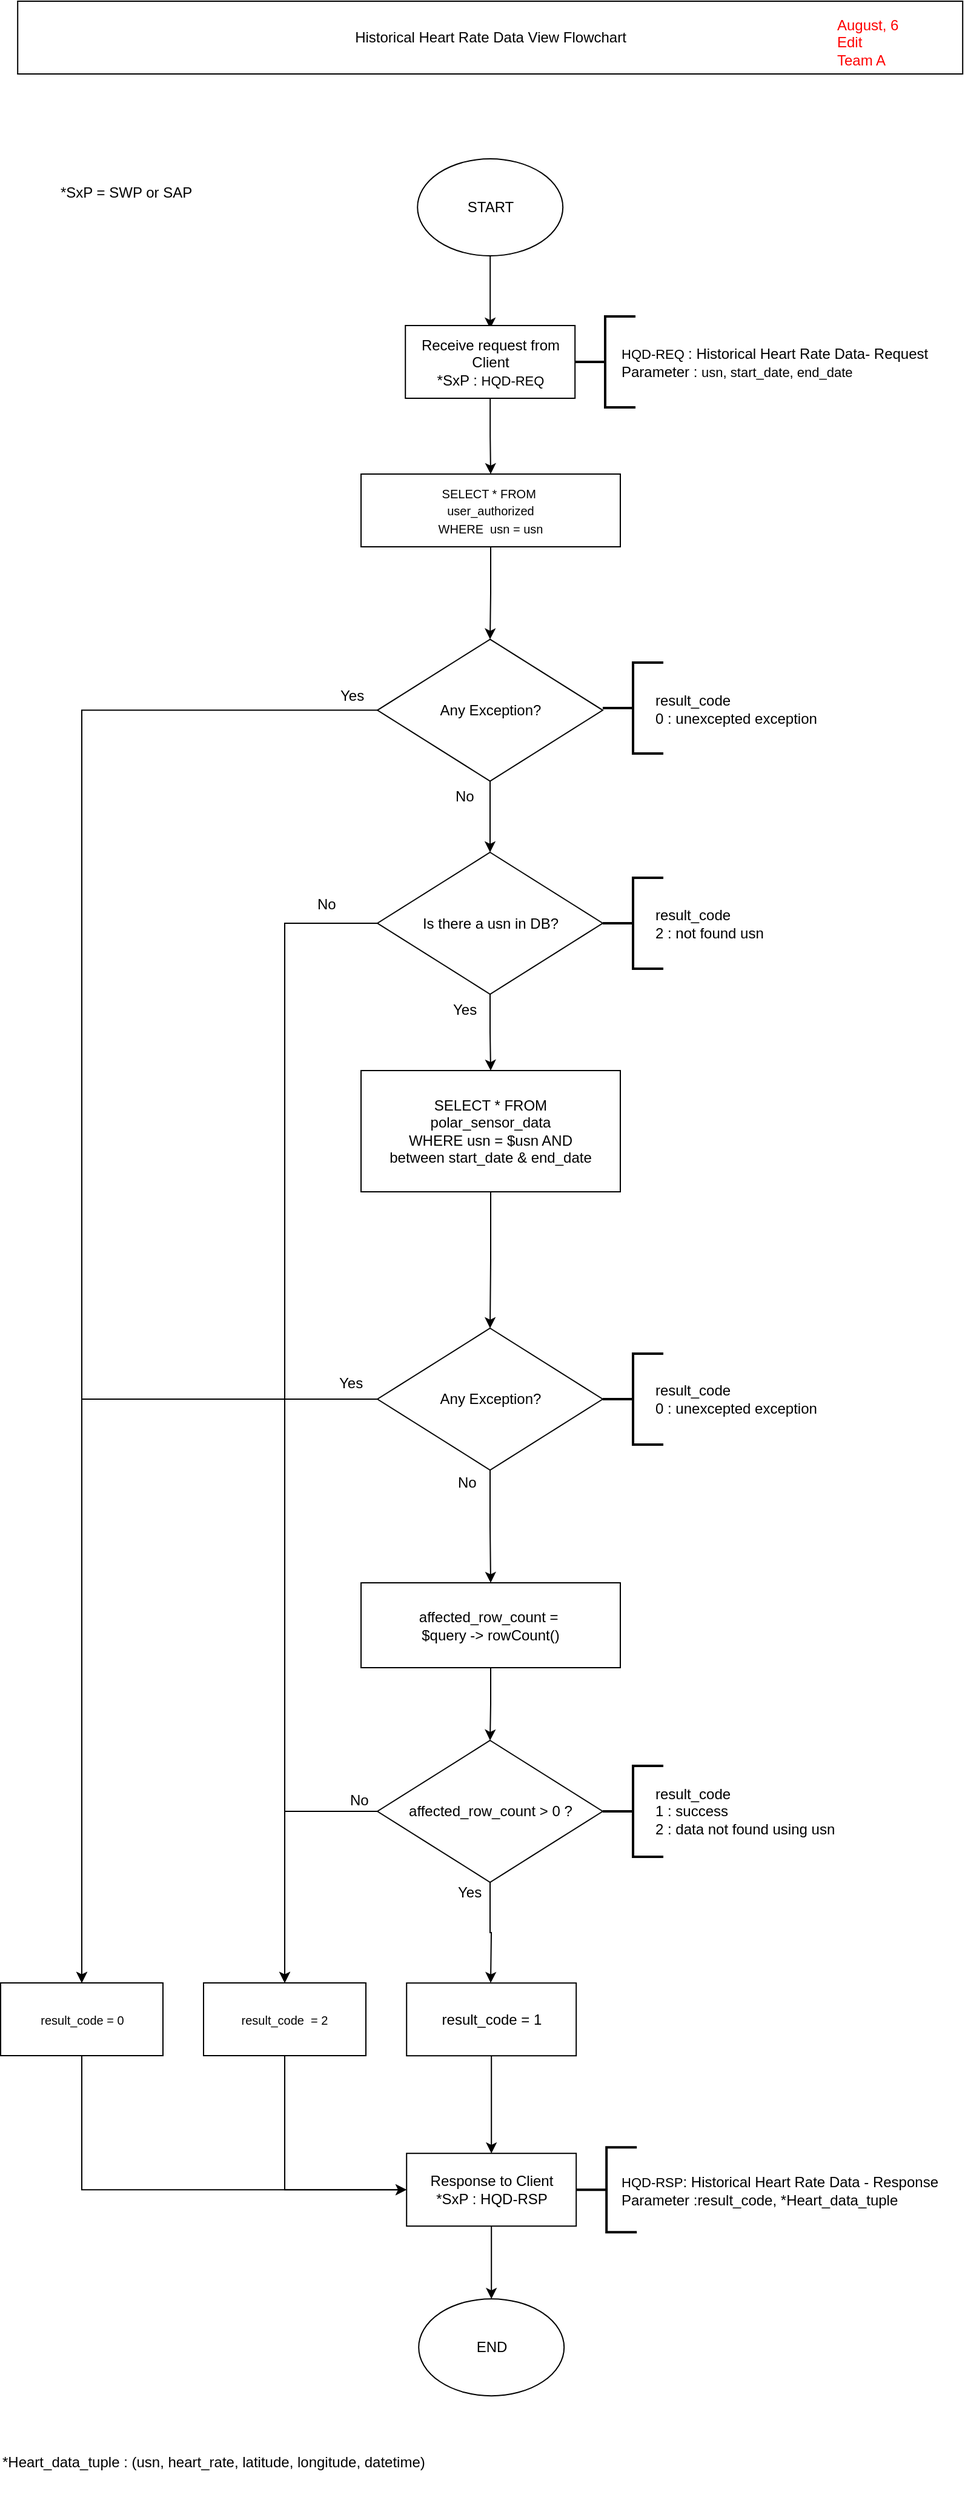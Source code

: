 <mxfile version="11.1.4" type="google"><diagram id="zWO1USeIkoEHi1RQW2_b" name="Page-1"><mxGraphModel dx="2128" dy="2782" grid="1" gridSize="10" guides="1" tooltips="1" connect="1" arrows="1" fold="1" page="1" pageScale="1" pageWidth="850" pageHeight="1100" math="0" shadow="0"><root><mxCell id="0"/><mxCell id="1" parent="0"/><mxCell id="-EA1MGTHtNFLVQtpYzEh-1" style="edgeStyle=orthogonalEdgeStyle;rounded=0;orthogonalLoop=1;jettySize=auto;html=1;" parent="1" source="-EA1MGTHtNFLVQtpYzEh-2" edge="1"><mxGeometry relative="1" as="geometry"><mxPoint x="-414.4" y="-890" as="targetPoint"/></mxGeometry></mxCell><mxCell id="-EA1MGTHtNFLVQtpYzEh-2" value="START" style="ellipse;whiteSpace=wrap;html=1;" parent="1" vertex="1"><mxGeometry x="-474.4" y="-1030" width="120" height="80" as="geometry"/></mxCell><mxCell id="-EA1MGTHtNFLVQtpYzEh-3" style="edgeStyle=orthogonalEdgeStyle;rounded=0;orthogonalLoop=1;jettySize=auto;html=1;entryX=0.5;entryY=0;entryDx=0;entryDy=0;" parent="1" source="-EA1MGTHtNFLVQtpYzEh-4" target="-EA1MGTHtNFLVQtpYzEh-15" edge="1"><mxGeometry relative="1" as="geometry"><mxPoint x="-414.4" y="-760" as="targetPoint"/></mxGeometry></mxCell><mxCell id="-EA1MGTHtNFLVQtpYzEh-4" value="Receive request from Client&lt;br&gt;*SxP :&amp;nbsp;&lt;span style=&quot;font-size: 11px&quot;&gt;HQD&lt;/span&gt;&lt;span style=&quot;font-size: 11px&quot;&gt;-REQ&lt;/span&gt;" style="rounded=0;whiteSpace=wrap;html=1;" parent="1" vertex="1"><mxGeometry x="-484.4" y="-892.5" width="140" height="60" as="geometry"/></mxCell><mxCell id="-EA1MGTHtNFLVQtpYzEh-5" value="*SxP = SWP or SAP" style="text;html=1;resizable=0;points=[];autosize=1;align=left;verticalAlign=top;spacingTop=-4;" parent="1" vertex="1"><mxGeometry x="-770.9" y="-1012" width="120" height="20" as="geometry"/></mxCell><mxCell id="-EA1MGTHtNFLVQtpYzEh-6" value="" style="strokeWidth=2;html=1;shape=mxgraph.flowchart.annotation_2;align=left;pointerEvents=1" parent="1" vertex="1"><mxGeometry x="-344.5" y="-900" width="50" height="75" as="geometry"/></mxCell><mxCell id="-EA1MGTHtNFLVQtpYzEh-7" value="Historical Heart Rate Data View Flowchart" style="rounded=0;whiteSpace=wrap;html=1;" parent="1" vertex="1"><mxGeometry x="-804.4" y="-1160" width="780" height="60" as="geometry"/></mxCell><mxCell id="-EA1MGTHtNFLVQtpYzEh-8" style="edgeStyle=orthogonalEdgeStyle;rounded=0;orthogonalLoop=1;jettySize=auto;html=1;entryX=0.5;entryY=0;entryDx=0;entryDy=0;" parent="1" source="-EA1MGTHtNFLVQtpYzEh-9" target="-EA1MGTHtNFLVQtpYzEh-11" edge="1"><mxGeometry relative="1" as="geometry"><mxPoint x="-413.4" y="725.1" as="targetPoint"/></mxGeometry></mxCell><mxCell id="-EA1MGTHtNFLVQtpYzEh-9" value="Response to Client&lt;br&gt;*SxP : HQD-RSP" style="rounded=0;whiteSpace=wrap;html=1;" parent="1" vertex="1"><mxGeometry x="-483.4" y="615.1" width="140" height="60" as="geometry"/></mxCell><mxCell id="-EA1MGTHtNFLVQtpYzEh-10" value="" style="strokeWidth=2;html=1;shape=mxgraph.flowchart.annotation_2;align=left;pointerEvents=1" parent="1" vertex="1"><mxGeometry x="-343.4" y="610.1" width="50" height="70" as="geometry"/></mxCell><mxCell id="-EA1MGTHtNFLVQtpYzEh-11" value="END" style="ellipse;whiteSpace=wrap;html=1;" parent="1" vertex="1"><mxGeometry x="-473.4" y="735.1" width="120" height="80" as="geometry"/></mxCell><mxCell id="-EA1MGTHtNFLVQtpYzEh-12" value="&lt;font color=&quot;#ff0000&quot;&gt;August, 6&lt;br&gt;Edit&amp;nbsp;&lt;br&gt;Team A&lt;br&gt;&lt;/font&gt;" style="text;html=1;resizable=0;points=[];autosize=1;align=left;verticalAlign=top;spacingTop=-4;" parent="1" vertex="1"><mxGeometry x="-129.9" y="-1150" width="70" height="40" as="geometry"/></mxCell><mxCell id="-EA1MGTHtNFLVQtpYzEh-13" value="*Heart_data_tuple : (usn, heart_rate, latitude, longitude, datetime)" style="text;html=1;strokeColor=none;fillColor=none;align=left;verticalAlign=middle;whiteSpace=wrap;rounded=0;" parent="1" vertex="1"><mxGeometry x="-819" y="840" width="369" height="60" as="geometry"/></mxCell><mxCell id="-EA1MGTHtNFLVQtpYzEh-14" value="" style="edgeStyle=orthogonalEdgeStyle;rounded=0;orthogonalLoop=1;jettySize=auto;html=1;fontSize=12;" parent="1" source="-EA1MGTHtNFLVQtpYzEh-15" target="-EA1MGTHtNFLVQtpYzEh-49" edge="1"><mxGeometry relative="1" as="geometry"/></mxCell><mxCell id="-EA1MGTHtNFLVQtpYzEh-15" value="&lt;span style=&quot;font-size: 10px&quot;&gt;SELECT * FROM&amp;nbsp;&lt;br&gt;&lt;/span&gt;&lt;span style=&quot;font-size: 10px&quot;&gt;user_authorized&lt;br&gt;WHERE&amp;nbsp; usn = usn&lt;/span&gt;" style="rounded=0;whiteSpace=wrap;html=1;align=center;" parent="1" vertex="1"><mxGeometry x="-521" y="-770" width="214" height="60" as="geometry"/></mxCell><mxCell id="-EA1MGTHtNFLVQtpYzEh-16" style="edgeStyle=orthogonalEdgeStyle;rounded=0;orthogonalLoop=1;jettySize=auto;html=1;" parent="1" source="-EA1MGTHtNFLVQtpYzEh-18" edge="1"><mxGeometry relative="1" as="geometry"><mxPoint x="-414" y="474.5" as="targetPoint"/></mxGeometry></mxCell><mxCell id="-EA1MGTHtNFLVQtpYzEh-17" style="edgeStyle=orthogonalEdgeStyle;rounded=0;orthogonalLoop=1;jettySize=auto;html=1;entryX=0.5;entryY=0;entryDx=0;entryDy=0;" parent="1" source="-EA1MGTHtNFLVQtpYzEh-18" target="-EA1MGTHtNFLVQtpYzEh-22" edge="1"><mxGeometry relative="1" as="geometry"/></mxCell><mxCell id="-EA1MGTHtNFLVQtpYzEh-18" value="&lt;span style=&quot;white-space: normal&quot;&gt;affected_row_count &amp;gt; 0 ?&lt;/span&gt;" style="rhombus;whiteSpace=wrap;html=1;align=center;" parent="1" vertex="1"><mxGeometry x="-507.5" y="274.5" width="186" height="117" as="geometry"/></mxCell><mxCell id="-EA1MGTHtNFLVQtpYzEh-19" value="" style="edgeStyle=orthogonalEdgeStyle;rounded=0;orthogonalLoop=1;jettySize=auto;html=1;" parent="1" source="-EA1MGTHtNFLVQtpYzEh-20" target="-EA1MGTHtNFLVQtpYzEh-18" edge="1"><mxGeometry relative="1" as="geometry"/></mxCell><mxCell id="-EA1MGTHtNFLVQtpYzEh-20" value="affected_row_count =&amp;nbsp;&lt;br&gt;$query -&amp;gt; rowCount()" style="rounded=0;whiteSpace=wrap;html=1;align=center;" parent="1" vertex="1"><mxGeometry x="-521" y="144.5" width="214" height="70" as="geometry"/></mxCell><mxCell id="-EA1MGTHtNFLVQtpYzEh-21" style="edgeStyle=orthogonalEdgeStyle;rounded=0;orthogonalLoop=1;jettySize=auto;html=1;entryX=0;entryY=0.5;entryDx=0;entryDy=0;exitX=0.5;exitY=1;exitDx=0;exitDy=0;" parent="1" source="-EA1MGTHtNFLVQtpYzEh-22" target="-EA1MGTHtNFLVQtpYzEh-9" edge="1"><mxGeometry relative="1" as="geometry"/></mxCell><mxCell id="-EA1MGTHtNFLVQtpYzEh-22" value="&lt;span style=&quot;font-size: 10px&quot;&gt;result_code&amp;nbsp; = 2&lt;/span&gt;" style="rounded=0;whiteSpace=wrap;html=1;align=center;" parent="1" vertex="1"><mxGeometry x="-651" y="474.5" width="134" height="60" as="geometry"/></mxCell><mxCell id="-EA1MGTHtNFLVQtpYzEh-23" value="No" style="text;html=1;resizable=0;points=[];autosize=1;align=left;verticalAlign=top;spacingTop=-4;" parent="1" vertex="1"><mxGeometry x="-532" y="313.5" width="30" height="20" as="geometry"/></mxCell><mxCell id="-EA1MGTHtNFLVQtpYzEh-24" value="Yes" style="text;html=1;resizable=0;points=[];autosize=1;align=left;verticalAlign=top;spacingTop=-4;" parent="1" vertex="1"><mxGeometry x="-443" y="389.5" width="30" height="20" as="geometry"/></mxCell><mxCell id="-EA1MGTHtNFLVQtpYzEh-25" value="" style="strokeWidth=2;html=1;shape=mxgraph.flowchart.annotation_2;align=left;pointerEvents=1" parent="1" vertex="1"><mxGeometry x="-321.5" y="295.5" width="50" height="75" as="geometry"/></mxCell><mxCell id="-EA1MGTHtNFLVQtpYzEh-26" value="result_code&lt;br&gt;1 : success&lt;br&gt;2 : data not found using usn" style="text;html=1;strokeColor=none;fillColor=none;align=left;verticalAlign=middle;whiteSpace=wrap;rounded=0;" parent="1" vertex="1"><mxGeometry x="-280" y="307" width="180" height="52" as="geometry"/></mxCell><mxCell id="-EA1MGTHtNFLVQtpYzEh-27" value="&lt;span style=&quot;font-size: 11px ; text-align: center&quot;&gt;HQD&lt;/span&gt;&lt;span style=&quot;font-size: 11px ; text-align: center&quot;&gt;-REQ&lt;/span&gt;&lt;span style=&quot;font-size: 11px&quot;&gt;&amp;nbsp;&lt;/span&gt;&lt;span style=&quot;white-space: nowrap&quot;&gt;:&amp;nbsp;&lt;/span&gt;&lt;span style=&quot;text-align: center&quot;&gt;Historical Heart Rate Data&lt;/span&gt;&lt;span style=&quot;text-align: center&quot;&gt;- Request&lt;/span&gt;&lt;br&gt;&lt;span style=&quot;white-space: nowrap&quot;&gt;Parameter :&amp;nbsp;&lt;/span&gt;&lt;span style=&quot;font-size: 11px ; text-align: center&quot;&gt;usn, &lt;/span&gt;&lt;span style=&quot;font-size: 11px ; text-align: center&quot;&gt;start_date, end_date&lt;/span&gt;" style="text;html=1;strokeColor=none;fillColor=none;align=left;verticalAlign=middle;whiteSpace=wrap;rounded=0;" parent="1" vertex="1"><mxGeometry x="-308" y="-899" width="279" height="73" as="geometry"/></mxCell><mxCell id="-EA1MGTHtNFLVQtpYzEh-28" style="edgeStyle=orthogonalEdgeStyle;rounded=0;orthogonalLoop=1;jettySize=auto;html=1;entryX=0.5;entryY=0;entryDx=0;entryDy=0;" parent="1" source="-EA1MGTHtNFLVQtpYzEh-30" target="-EA1MGTHtNFLVQtpYzEh-20" edge="1"><mxGeometry relative="1" as="geometry"/></mxCell><mxCell id="-EA1MGTHtNFLVQtpYzEh-29" style="edgeStyle=orthogonalEdgeStyle;rounded=0;orthogonalLoop=1;jettySize=auto;html=1;entryX=0.5;entryY=0;entryDx=0;entryDy=0;" parent="1" source="-EA1MGTHtNFLVQtpYzEh-30" target="-EA1MGTHtNFLVQtpYzEh-34" edge="1"><mxGeometry relative="1" as="geometry"/></mxCell><mxCell id="-EA1MGTHtNFLVQtpYzEh-30" value="Any Exception?" style="rhombus;whiteSpace=wrap;html=1;align=center;" parent="1" vertex="1"><mxGeometry x="-507.5" y="-65.5" width="186" height="117" as="geometry"/></mxCell><mxCell id="-EA1MGTHtNFLVQtpYzEh-31" value="" style="strokeWidth=2;html=1;shape=mxgraph.flowchart.annotation_2;align=left;pointerEvents=1" parent="1" vertex="1"><mxGeometry x="-321.5" y="-44.5" width="50" height="75" as="geometry"/></mxCell><mxCell id="-EA1MGTHtNFLVQtpYzEh-32" value="result_code&lt;br&gt;1 : success&lt;br&gt;0 : unexcepted exception" style="text;html=1;strokeColor=none;fillColor=none;align=left;verticalAlign=middle;whiteSpace=wrap;rounded=0;noLabel=1;fontColor=none;" parent="1" vertex="1"><mxGeometry x="-280" y="-33" width="180" height="52" as="geometry"/></mxCell><mxCell id="-EA1MGTHtNFLVQtpYzEh-33" style="edgeStyle=orthogonalEdgeStyle;rounded=0;orthogonalLoop=1;jettySize=auto;html=1;entryX=0;entryY=0.5;entryDx=0;entryDy=0;exitX=0.5;exitY=1;exitDx=0;exitDy=0;" parent="1" source="-EA1MGTHtNFLVQtpYzEh-34" target="-EA1MGTHtNFLVQtpYzEh-9" edge="1"><mxGeometry relative="1" as="geometry"/></mxCell><mxCell id="-EA1MGTHtNFLVQtpYzEh-34" value="&lt;span style=&quot;font-size: 10px&quot;&gt;result_code = 0&lt;/span&gt;" style="rounded=0;whiteSpace=wrap;html=1;align=center;" parent="1" vertex="1"><mxGeometry x="-818.5" y="474.5" width="134" height="60" as="geometry"/></mxCell><mxCell id="-EA1MGTHtNFLVQtpYzEh-35" value="Yes" style="text;html=1;resizable=0;points=[];autosize=1;align=left;verticalAlign=top;spacingTop=-4;" parent="1" vertex="1"><mxGeometry x="-541.5" y="-30.5" width="30" height="20" as="geometry"/></mxCell><mxCell id="-EA1MGTHtNFLVQtpYzEh-36" value="No" style="text;html=1;resizable=0;points=[];autosize=1;align=left;verticalAlign=top;spacingTop=-4;" parent="1" vertex="1"><mxGeometry x="-443" y="51.5" width="30" height="20" as="geometry"/></mxCell><mxCell id="-EA1MGTHtNFLVQtpYzEh-37" style="edgeStyle=orthogonalEdgeStyle;rounded=0;orthogonalLoop=1;jettySize=auto;html=1;entryX=0.5;entryY=0;entryDx=0;entryDy=0;" parent="1" source="-EA1MGTHtNFLVQtpYzEh-38" target="-EA1MGTHtNFLVQtpYzEh-9" edge="1"><mxGeometry relative="1" as="geometry"/></mxCell><mxCell id="-EA1MGTHtNFLVQtpYzEh-38" value="result_code = 1" style="rounded=0;whiteSpace=wrap;html=1;" parent="1" vertex="1"><mxGeometry x="-483.4" y="474.6" width="140" height="60" as="geometry"/></mxCell><mxCell id="-EA1MGTHtNFLVQtpYzEh-39" value="&lt;span style=&quot;font-size: 11px ; text-align: center&quot;&gt;HQD&lt;/span&gt;&lt;span style=&quot;font-size: 11px ; text-align: center&quot;&gt;-RSP&lt;/span&gt;&lt;span style=&quot;white-space: nowrap&quot;&gt;:&amp;nbsp;&lt;/span&gt;&lt;span style=&quot;text-align: center&quot;&gt;Historical Heart Rate Data&lt;/span&gt;&amp;nbsp;- Response&lt;br style=&quot;white-space: nowrap&quot;&gt;&lt;span style=&quot;white-space: nowrap&quot;&gt;Parameter :result_code, *&lt;/span&gt;Heart_data_tuple" style="text;html=1;strokeColor=none;fillColor=none;align=left;verticalAlign=middle;whiteSpace=wrap;rounded=0;" parent="1" vertex="1"><mxGeometry x="-308" y="626.5" width="279" height="38" as="geometry"/></mxCell><mxCell id="-EA1MGTHtNFLVQtpYzEh-40" value="" style="edgeStyle=orthogonalEdgeStyle;rounded=0;orthogonalLoop=1;jettySize=auto;html=1;" parent="1" source="-EA1MGTHtNFLVQtpYzEh-42" target="-EA1MGTHtNFLVQtpYzEh-44" edge="1"><mxGeometry relative="1" as="geometry"/></mxCell><mxCell id="-EA1MGTHtNFLVQtpYzEh-41" style="edgeStyle=orthogonalEdgeStyle;rounded=0;orthogonalLoop=1;jettySize=auto;html=1;" parent="1" source="-EA1MGTHtNFLVQtpYzEh-42" target="-EA1MGTHtNFLVQtpYzEh-22" edge="1"><mxGeometry relative="1" as="geometry"/></mxCell><mxCell id="-EA1MGTHtNFLVQtpYzEh-42" value="Is there a usn&amp;nbsp;in DB?" style="rhombus;whiteSpace=wrap;html=1;align=center;" parent="1" vertex="1"><mxGeometry x="-507.5" y="-458" width="186" height="117" as="geometry"/></mxCell><mxCell id="-EA1MGTHtNFLVQtpYzEh-43" style="edgeStyle=orthogonalEdgeStyle;rounded=0;orthogonalLoop=1;jettySize=auto;html=1;fontSize=12;" parent="1" source="-EA1MGTHtNFLVQtpYzEh-44" target="-EA1MGTHtNFLVQtpYzEh-30" edge="1"><mxGeometry relative="1" as="geometry"/></mxCell><mxCell id="-EA1MGTHtNFLVQtpYzEh-44" value="SELECT * FROM&lt;br&gt;polar_sensor_data&lt;br&gt;WHERE usn = $usn AND&lt;br&gt;between start_date &amp;amp; end_date" style="rounded=0;whiteSpace=wrap;html=1;align=center;fontSize=12;" parent="1" vertex="1"><mxGeometry x="-521" y="-278" width="214" height="100" as="geometry"/></mxCell><mxCell id="-EA1MGTHtNFLVQtpYzEh-45" value="Yes" style="text;html=1;resizable=0;points=[];autosize=1;align=left;verticalAlign=top;spacingTop=-4;" parent="1" vertex="1"><mxGeometry x="-447" y="-338" width="30" height="20" as="geometry"/></mxCell><mxCell id="-EA1MGTHtNFLVQtpYzEh-46" value="No" style="text;html=1;resizable=0;points=[];autosize=1;align=left;verticalAlign=top;spacingTop=-4;" parent="1" vertex="1"><mxGeometry x="-559" y="-425" width="30" height="20" as="geometry"/></mxCell><mxCell id="-EA1MGTHtNFLVQtpYzEh-47" value="" style="edgeStyle=orthogonalEdgeStyle;rounded=0;orthogonalLoop=1;jettySize=auto;html=1;fontSize=12;" parent="1" source="-EA1MGTHtNFLVQtpYzEh-49" target="-EA1MGTHtNFLVQtpYzEh-42" edge="1"><mxGeometry relative="1" as="geometry"/></mxCell><mxCell id="-EA1MGTHtNFLVQtpYzEh-48" style="edgeStyle=orthogonalEdgeStyle;rounded=0;orthogonalLoop=1;jettySize=auto;html=1;entryX=0.5;entryY=0;entryDx=0;entryDy=0;fontSize=12;fontColor=none;" parent="1" source="-EA1MGTHtNFLVQtpYzEh-49" target="-EA1MGTHtNFLVQtpYzEh-34" edge="1"><mxGeometry relative="1" as="geometry"/></mxCell><mxCell id="-EA1MGTHtNFLVQtpYzEh-49" value="Any Exception?" style="rhombus;whiteSpace=wrap;html=1;align=center;" parent="1" vertex="1"><mxGeometry x="-507.5" y="-633.7" width="186" height="117" as="geometry"/></mxCell><mxCell id="-EA1MGTHtNFLVQtpYzEh-50" value="No" style="text;html=1;resizable=0;points=[];autosize=1;align=left;verticalAlign=top;spacingTop=-4;fontSize=12;" parent="1" vertex="1"><mxGeometry x="-445" y="-514" width="30" height="20" as="geometry"/></mxCell><mxCell id="-EA1MGTHtNFLVQtpYzEh-51" value="Yes" style="text;html=1;resizable=0;points=[];autosize=1;align=left;verticalAlign=top;spacingTop=-4;fontSize=12;" parent="1" vertex="1"><mxGeometry x="-540" y="-597" width="30" height="20" as="geometry"/></mxCell><mxCell id="-EA1MGTHtNFLVQtpYzEh-52" value="" style="strokeWidth=2;html=1;shape=mxgraph.flowchart.annotation_2;align=left;pointerEvents=1" parent="1" vertex="1"><mxGeometry x="-321.5" y="-437" width="50" height="75" as="geometry"/></mxCell><mxCell id="-EA1MGTHtNFLVQtpYzEh-53" value="result_code&lt;br&gt;2 : not found usn" style="text;html=1;strokeColor=none;fillColor=none;align=left;verticalAlign=middle;whiteSpace=wrap;rounded=0;" parent="1" vertex="1"><mxGeometry x="-280" y="-425" width="170" height="52" as="geometry"/></mxCell><mxCell id="-EA1MGTHtNFLVQtpYzEh-54" value="result_code&lt;br&gt;0 : unexcepted exception" style="text;html=1;strokeColor=none;fillColor=none;align=left;verticalAlign=middle;whiteSpace=wrap;rounded=0;" parent="1" vertex="1"><mxGeometry x="-280" y="-32.9" width="170" height="52" as="geometry"/></mxCell><mxCell id="-EA1MGTHtNFLVQtpYzEh-55" value="" style="strokeWidth=2;html=1;shape=mxgraph.flowchart.annotation_2;align=left;pointerEvents=1" parent="1" vertex="1"><mxGeometry x="-321.5" y="-614.5" width="50" height="75" as="geometry"/></mxCell><mxCell id="-EA1MGTHtNFLVQtpYzEh-56" value="result_code&lt;br&gt;0 : unexcepted exception" style="text;html=1;strokeColor=none;fillColor=none;align=left;verticalAlign=middle;whiteSpace=wrap;rounded=0;" parent="1" vertex="1"><mxGeometry x="-280" y="-602.5" width="170" height="52" as="geometry"/></mxCell></root></mxGraphModel></diagram></mxfile>